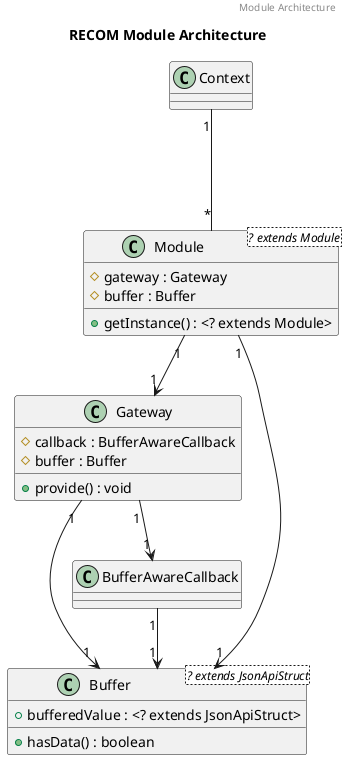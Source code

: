 @startuml
'https://plantuml.com/class-diagram

header Module Architecture
title RECOM Module Architecture

class Context

class Module<? extends Module> {
    # gateway : Gateway
    # buffer : Buffer
    + getInstance() : <? extends Module>
}

class Gateway {
    # callback : BufferAwareCallback
    # buffer : Buffer
    + provide() : void
}

class Buffer <? extends JsonApiStruct>{
    + bufferedValue : <? extends JsonApiStruct>
    + hasData() : boolean
}

class BufferAwareCallback

Context "1" --- "*" Module
Module "1" --> "1" Gateway
Module "1" --> "1" Buffer
Gateway "1" --> "1" Buffer
Gateway "1" --> "1" BufferAwareCallback
BufferAwareCallback "1" --> "1" Buffer
'Value -- Buffer

@enduml